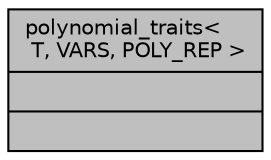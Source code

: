digraph G
{
  edge [fontname="Helvetica",fontsize="10",labelfontname="Helvetica",labelfontsize="10"];
  node [fontname="Helvetica",fontsize="10",shape=record];
  Node1 [label="{polynomial_traits\<\l T, VARS, POLY_REP \>\n||}",height=0.2,width=0.4,color="black", fillcolor="grey75", style="filled" fontcolor="black"];
}
